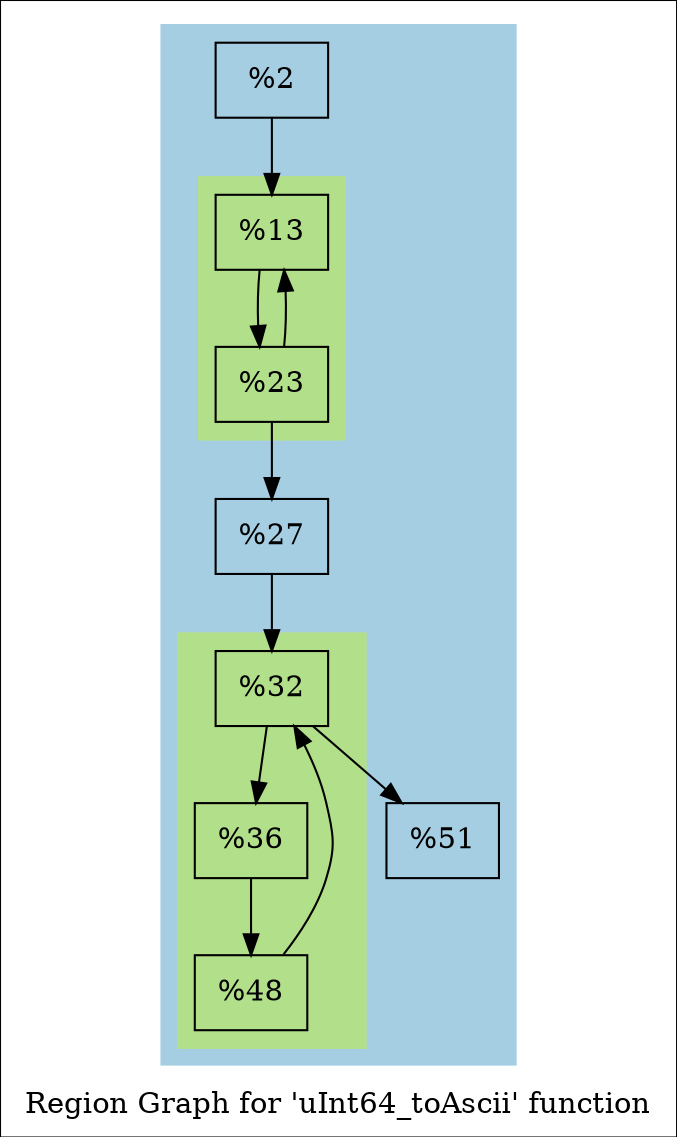 digraph "Region Graph for 'uInt64_toAscii' function" {
	label="Region Graph for 'uInt64_toAscii' function";

	Node0x1395d00 [shape=record,label="{%2}"];
	Node0x1395d00 -> Node0x1104610;
	Node0x1104610 [shape=record,label="{%13}"];
	Node0x1104610 -> Node0x112e8b0;
	Node0x112e8b0 [shape=record,label="{%23}"];
	Node0x112e8b0 -> Node0x1104610[constraint=false];
	Node0x112e8b0 -> Node0x143eb10;
	Node0x143eb10 [shape=record,label="{%27}"];
	Node0x143eb10 -> Node0x136b9d0;
	Node0x136b9d0 [shape=record,label="{%32}"];
	Node0x136b9d0 -> Node0x1384ec0;
	Node0x136b9d0 -> Node0x1386b00;
	Node0x1384ec0 [shape=record,label="{%36}"];
	Node0x1384ec0 -> Node0x137fda0;
	Node0x137fda0 [shape=record,label="{%48}"];
	Node0x137fda0 -> Node0x136b9d0[constraint=false];
	Node0x1386b00 [shape=record,label="{%51}"];
	colorscheme = "paired12"
        subgraph cluster_0x139ee90 {
          label = "";
          style = filled;
          color = 1
          subgraph cluster_0x1481100 {
            label = "";
            style = filled;
            color = 3
            Node0x1104610;
            Node0x112e8b0;
          }
          subgraph cluster_0x145a750 {
            label = "";
            style = filled;
            color = 3
            Node0x136b9d0;
            Node0x1384ec0;
            Node0x137fda0;
          }
          Node0x1395d00;
          Node0x143eb10;
          Node0x1386b00;
        }
}
